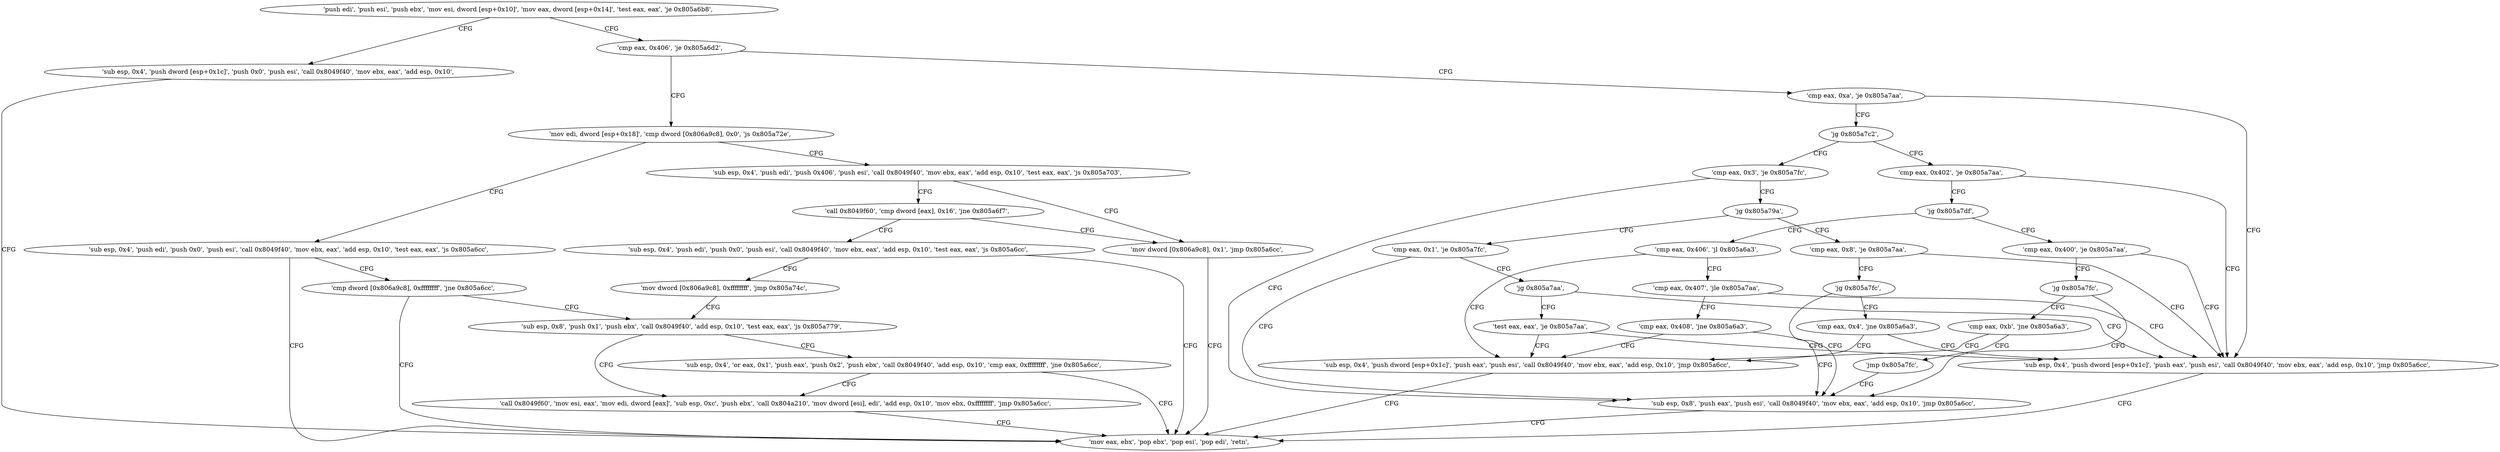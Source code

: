 digraph "func" {
"134587992" [label = "'push edi', 'push esi', 'push ebx', 'mov esi, dword [esp+0x10]', 'mov eax, dword [esp+0x14]', 'test eax, eax', 'je 0x805a6b8', " ]
"134588088" [label = "'sub esp, 0x4', 'push dword [esp+0x1c]', 'push 0x0', 'push esi', 'call 0x8049f40', 'mov ebx, eax', 'add esp, 0x10', " ]
"134588007" [label = "'cmp eax, 0x406', 'je 0x805a6d2', " ]
"134588108" [label = "'mov eax, ebx', 'pop ebx', 'pop esi', 'pop edi', 'retn', " ]
"134588114" [label = "'mov edi, dword [esp+0x18]', 'cmp dword [0x806a9c8], 0x0', 'js 0x805a72e', " ]
"134588014" [label = "'cmp eax, 0xa', 'je 0x805a7aa', " ]
"134588206" [label = "'sub esp, 0x4', 'push edi', 'push 0x0', 'push esi', 'call 0x8049f40', 'mov ebx, eax', 'add esp, 0x10', 'test eax, eax', 'js 0x805a6cc', " ]
"134588127" [label = "'sub esp, 0x4', 'push edi', 'push 0x406', 'push esi', 'call 0x8049f40', 'mov ebx, eax', 'add esp, 0x10', 'test eax, eax', 'js 0x805a703', " ]
"134588330" [label = "'sub esp, 0x4', 'push dword [esp+0x1c]', 'push eax', 'push esi', 'call 0x8049f40', 'mov ebx, eax', 'add esp, 0x10', 'jmp 0x805a6cc', " ]
"134588023" [label = "'jg 0x805a7c2', " ]
"134588227" [label = "'cmp dword [0x806a9c8], 0xffffffff', 'jne 0x805a6cc', " ]
"134588163" [label = "'call 0x8049f60', 'cmp dword [eax], 0x16', 'jne 0x805a6f7', " ]
"134588151" [label = "'mov dword [0x806a9c8], 0x1', 'jmp 0x805a6cc', " ]
"134588354" [label = "'cmp eax, 0x402', 'je 0x805a7aa', " ]
"134588029" [label = "'cmp eax, 0x3', 'je 0x805a7fc', " ]
"134588236" [label = "'sub esp, 0x8', 'push 0x1', 'push ebx', 'call 0x8049f40', 'add esp, 0x10', 'test eax, eax', 'js 0x805a779', " ]
"134588173" [label = "'sub esp, 0x4', 'push edi', 'push 0x0', 'push esi', 'call 0x8049f40', 'mov ebx, eax', 'add esp, 0x10', 'test eax, eax', 'js 0x805a6cc', " ]
"134588361" [label = "'jg 0x805a7df', " ]
"134588412" [label = "'sub esp, 0x8', 'push eax', 'push esi', 'call 0x8049f40', 'mov ebx, eax', 'add esp, 0x10', 'jmp 0x805a6cc', " ]
"134588038" [label = "'jg 0x805a79a', " ]
"134588281" [label = "'call 0x8049f60', 'mov esi, eax', 'mov edi, dword [eax]', 'sub esp, 0xc', 'push ebx', 'call 0x804a210', 'mov dword [esi], edi', 'add esp, 0x10', 'mov ebx, 0xffffffff', 'jmp 0x805a6cc', " ]
"134588254" [label = "'sub esp, 0x4', 'or eax, 0x1', 'push eax', 'push 0x2', 'push ebx', 'call 0x8049f40', 'add esp, 0x10', 'cmp eax, 0xffffffff', 'jne 0x805a6cc', " ]
"134588194" [label = "'mov dword [0x806a9c8], 0xffffffff', 'jmp 0x805a74c', " ]
"134588383" [label = "'cmp eax, 0x406', 'jl 0x805a6a3', " ]
"134588363" [label = "'cmp eax, 0x400', 'je 0x805a7aa', " ]
"134588314" [label = "'cmp eax, 0x8', 'je 0x805a7aa', " ]
"134588044" [label = "'cmp eax, 0x1', 'je 0x805a7fc', " ]
"134588067" [label = "'sub esp, 0x4', 'push dword [esp+0x1c]', 'push eax', 'push esi', 'call 0x8049f40', 'mov ebx, eax', 'add esp, 0x10', 'jmp 0x805a6cc', " ]
"134588394" [label = "'cmp eax, 0x407', 'jle 0x805a7aa', " ]
"134588370" [label = "'jg 0x805a7fc', " ]
"134588319" [label = "'jg 0x805a7fc', " ]
"134588053" [label = "'jg 0x805a7aa', " ]
"134588401" [label = "'cmp eax, 0x408', 'jne 0x805a6a3', " ]
"134588372" [label = "'cmp eax, 0xb', 'jne 0x805a6a3', " ]
"134588321" [label = "'cmp eax, 0x4', 'jne 0x805a6a3', " ]
"134588059" [label = "'test eax, eax', 'je 0x805a7aa', " ]
"134588381" [label = "'jmp 0x805a7fc', " ]
"134587992" -> "134588088" [ label = "CFG" ]
"134587992" -> "134588007" [ label = "CFG" ]
"134588088" -> "134588108" [ label = "CFG" ]
"134588007" -> "134588114" [ label = "CFG" ]
"134588007" -> "134588014" [ label = "CFG" ]
"134588114" -> "134588206" [ label = "CFG" ]
"134588114" -> "134588127" [ label = "CFG" ]
"134588014" -> "134588330" [ label = "CFG" ]
"134588014" -> "134588023" [ label = "CFG" ]
"134588206" -> "134588108" [ label = "CFG" ]
"134588206" -> "134588227" [ label = "CFG" ]
"134588127" -> "134588163" [ label = "CFG" ]
"134588127" -> "134588151" [ label = "CFG" ]
"134588330" -> "134588108" [ label = "CFG" ]
"134588023" -> "134588354" [ label = "CFG" ]
"134588023" -> "134588029" [ label = "CFG" ]
"134588227" -> "134588108" [ label = "CFG" ]
"134588227" -> "134588236" [ label = "CFG" ]
"134588163" -> "134588151" [ label = "CFG" ]
"134588163" -> "134588173" [ label = "CFG" ]
"134588151" -> "134588108" [ label = "CFG" ]
"134588354" -> "134588330" [ label = "CFG" ]
"134588354" -> "134588361" [ label = "CFG" ]
"134588029" -> "134588412" [ label = "CFG" ]
"134588029" -> "134588038" [ label = "CFG" ]
"134588236" -> "134588281" [ label = "CFG" ]
"134588236" -> "134588254" [ label = "CFG" ]
"134588173" -> "134588108" [ label = "CFG" ]
"134588173" -> "134588194" [ label = "CFG" ]
"134588361" -> "134588383" [ label = "CFG" ]
"134588361" -> "134588363" [ label = "CFG" ]
"134588412" -> "134588108" [ label = "CFG" ]
"134588038" -> "134588314" [ label = "CFG" ]
"134588038" -> "134588044" [ label = "CFG" ]
"134588281" -> "134588108" [ label = "CFG" ]
"134588254" -> "134588108" [ label = "CFG" ]
"134588254" -> "134588281" [ label = "CFG" ]
"134588194" -> "134588236" [ label = "CFG" ]
"134588383" -> "134588067" [ label = "CFG" ]
"134588383" -> "134588394" [ label = "CFG" ]
"134588363" -> "134588330" [ label = "CFG" ]
"134588363" -> "134588370" [ label = "CFG" ]
"134588314" -> "134588330" [ label = "CFG" ]
"134588314" -> "134588319" [ label = "CFG" ]
"134588044" -> "134588412" [ label = "CFG" ]
"134588044" -> "134588053" [ label = "CFG" ]
"134588067" -> "134588108" [ label = "CFG" ]
"134588394" -> "134588330" [ label = "CFG" ]
"134588394" -> "134588401" [ label = "CFG" ]
"134588370" -> "134588412" [ label = "CFG" ]
"134588370" -> "134588372" [ label = "CFG" ]
"134588319" -> "134588412" [ label = "CFG" ]
"134588319" -> "134588321" [ label = "CFG" ]
"134588053" -> "134588330" [ label = "CFG" ]
"134588053" -> "134588059" [ label = "CFG" ]
"134588401" -> "134588067" [ label = "CFG" ]
"134588401" -> "134588412" [ label = "CFG" ]
"134588372" -> "134588067" [ label = "CFG" ]
"134588372" -> "134588381" [ label = "CFG" ]
"134588321" -> "134588067" [ label = "CFG" ]
"134588321" -> "134588330" [ label = "CFG" ]
"134588059" -> "134588330" [ label = "CFG" ]
"134588059" -> "134588067" [ label = "CFG" ]
"134588381" -> "134588412" [ label = "CFG" ]
}
